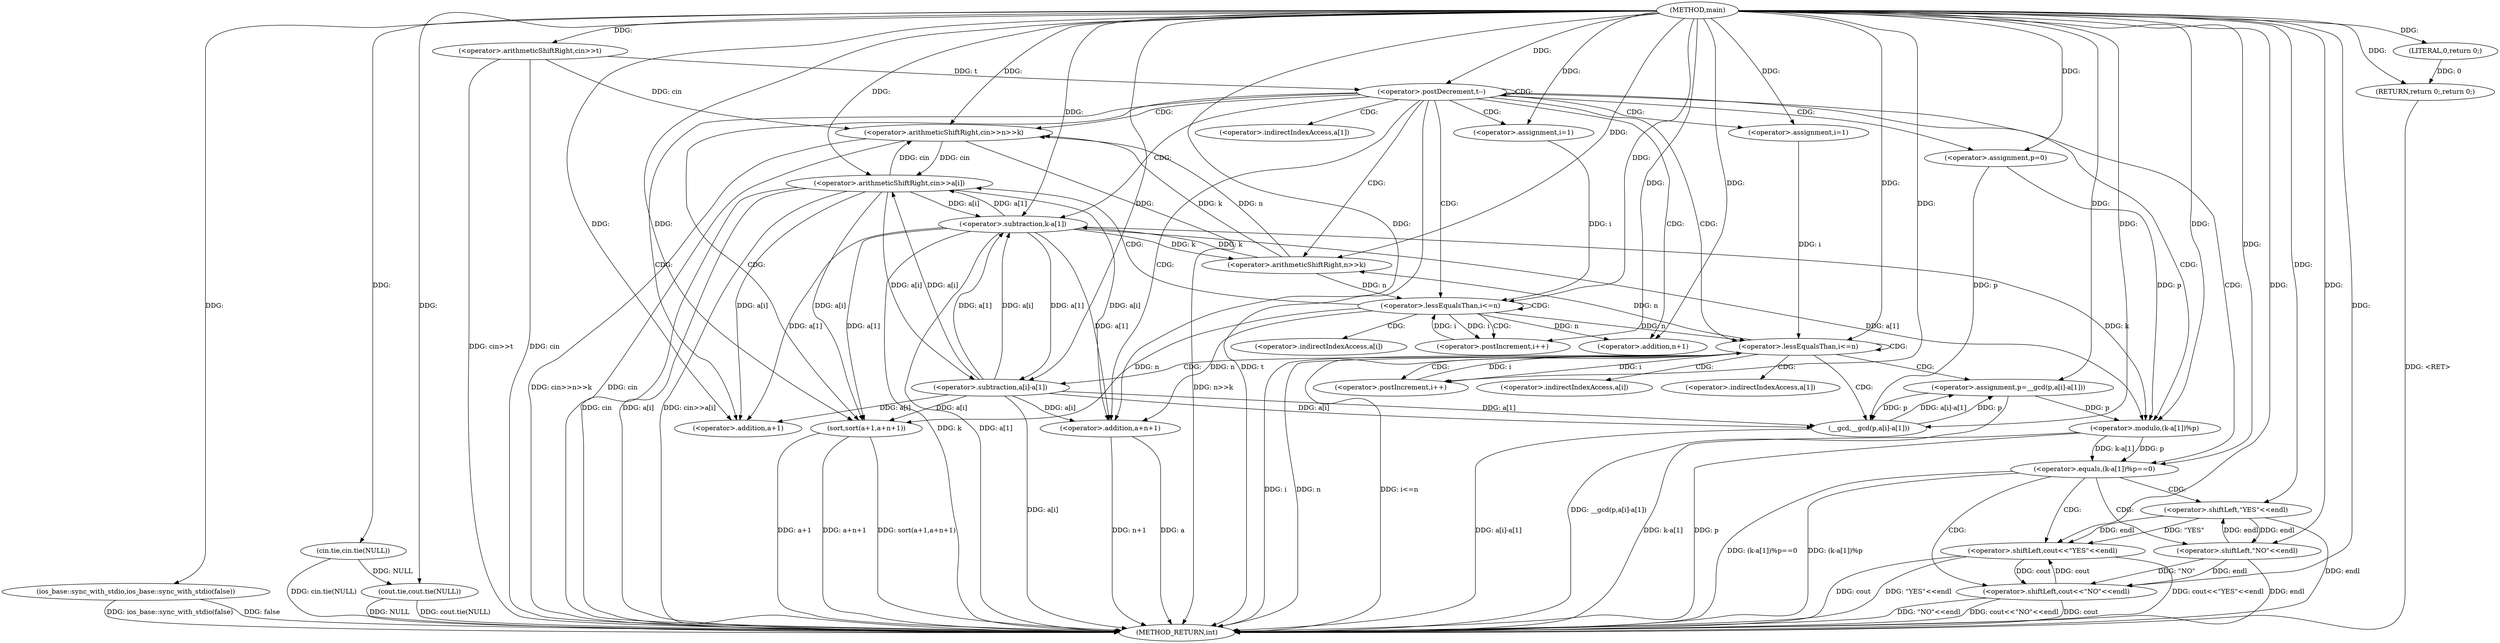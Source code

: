 digraph "main" {  
"1000102" [label = "(METHOD,main)" ]
"1000192" [label = "(METHOD_RETURN,int)" ]
"1000104" [label = "(ios_base::sync_with_stdio,ios_base::sync_with_stdio(false))" ]
"1000106" [label = "(cin.tie,cin.tie(NULL))" ]
"1000108" [label = "(cout.tie,cout.tie(NULL))" ]
"1000110" [label = "(<operator>.arithmeticShiftRight,cin>>t)" ]
"1000190" [label = "(RETURN,return 0;,return 0;)" ]
"1000114" [label = "(<operator>.postDecrement,t--)" ]
"1000191" [label = "(LITERAL,0,return 0;)" ]
"1000117" [label = "(<operator>.arithmeticShiftRight,cin>>n>>k)" ]
"1000122" [label = "(<operator>.assignment,p=0)" ]
"1000140" [label = "(sort,sort(a+1,a+n+1))" ]
"1000126" [label = "(<operator>.assignment,i=1)" ]
"1000129" [label = "(<operator>.lessEqualsThan,i<=n)" ]
"1000132" [label = "(<operator>.postIncrement,i++)" ]
"1000150" [label = "(<operator>.assignment,i=1)" ]
"1000153" [label = "(<operator>.lessEqualsThan,i<=n)" ]
"1000156" [label = "(<operator>.postIncrement,i++)" ]
"1000158" [label = "(<operator>.assignment,p=__gcd(p,a[i]-a[1]))" ]
"1000170" [label = "(<operator>.equals,(k-a[1])%p==0)" ]
"1000179" [label = "(<operator>.shiftLeft,cout<<\"YES\"<<endl)" ]
"1000119" [label = "(<operator>.arithmeticShiftRight,n>>k)" ]
"1000135" [label = "(<operator>.arithmeticShiftRight,cin>>a[i])" ]
"1000141" [label = "(<operator>.addition,a+1)" ]
"1000144" [label = "(<operator>.addition,a+n+1)" ]
"1000185" [label = "(<operator>.shiftLeft,cout<<\"NO\"<<endl)" ]
"1000146" [label = "(<operator>.addition,n+1)" ]
"1000160" [label = "(__gcd,__gcd(p,a[i]-a[1]))" ]
"1000171" [label = "(<operator>.modulo,(k-a[1])%p)" ]
"1000181" [label = "(<operator>.shiftLeft,\"YES\"<<endl)" ]
"1000162" [label = "(<operator>.subtraction,a[i]-a[1])" ]
"1000172" [label = "(<operator>.subtraction,k-a[1])" ]
"1000187" [label = "(<operator>.shiftLeft,\"NO\"<<endl)" ]
"1000137" [label = "(<operator>.indirectIndexAccess,a[i])" ]
"1000163" [label = "(<operator>.indirectIndexAccess,a[i])" ]
"1000166" [label = "(<operator>.indirectIndexAccess,a[1])" ]
"1000174" [label = "(<operator>.indirectIndexAccess,a[1])" ]
  "1000104" -> "1000192"  [ label = "DDG: ios_base::sync_with_stdio(false)"] 
  "1000106" -> "1000192"  [ label = "DDG: cin.tie(NULL)"] 
  "1000108" -> "1000192"  [ label = "DDG: NULL"] 
  "1000108" -> "1000192"  [ label = "DDG: cout.tie(NULL)"] 
  "1000110" -> "1000192"  [ label = "DDG: cin"] 
  "1000110" -> "1000192"  [ label = "DDG: cin>>t"] 
  "1000114" -> "1000192"  [ label = "DDG: t"] 
  "1000117" -> "1000192"  [ label = "DDG: cin"] 
  "1000117" -> "1000192"  [ label = "DDG: n>>k"] 
  "1000117" -> "1000192"  [ label = "DDG: cin>>n>>k"] 
  "1000140" -> "1000192"  [ label = "DDG: a+1"] 
  "1000144" -> "1000192"  [ label = "DDG: a"] 
  "1000144" -> "1000192"  [ label = "DDG: n+1"] 
  "1000140" -> "1000192"  [ label = "DDG: a+n+1"] 
  "1000140" -> "1000192"  [ label = "DDG: sort(a+1,a+n+1)"] 
  "1000153" -> "1000192"  [ label = "DDG: i"] 
  "1000153" -> "1000192"  [ label = "DDG: n"] 
  "1000153" -> "1000192"  [ label = "DDG: i<=n"] 
  "1000172" -> "1000192"  [ label = "DDG: k"] 
  "1000172" -> "1000192"  [ label = "DDG: a[1]"] 
  "1000171" -> "1000192"  [ label = "DDG: k-a[1]"] 
  "1000171" -> "1000192"  [ label = "DDG: p"] 
  "1000170" -> "1000192"  [ label = "DDG: (k-a[1])%p"] 
  "1000170" -> "1000192"  [ label = "DDG: (k-a[1])%p==0"] 
  "1000185" -> "1000192"  [ label = "DDG: cout"] 
  "1000187" -> "1000192"  [ label = "DDG: endl"] 
  "1000185" -> "1000192"  [ label = "DDG: \"NO\"<<endl"] 
  "1000185" -> "1000192"  [ label = "DDG: cout<<\"NO\"<<endl"] 
  "1000179" -> "1000192"  [ label = "DDG: cout"] 
  "1000181" -> "1000192"  [ label = "DDG: endl"] 
  "1000179" -> "1000192"  [ label = "DDG: \"YES\"<<endl"] 
  "1000179" -> "1000192"  [ label = "DDG: cout<<\"YES\"<<endl"] 
  "1000162" -> "1000192"  [ label = "DDG: a[i]"] 
  "1000160" -> "1000192"  [ label = "DDG: a[i]-a[1]"] 
  "1000158" -> "1000192"  [ label = "DDG: __gcd(p,a[i]-a[1])"] 
  "1000135" -> "1000192"  [ label = "DDG: cin"] 
  "1000135" -> "1000192"  [ label = "DDG: a[i]"] 
  "1000135" -> "1000192"  [ label = "DDG: cin>>a[i]"] 
  "1000190" -> "1000192"  [ label = "DDG: <RET>"] 
  "1000104" -> "1000192"  [ label = "DDG: false"] 
  "1000191" -> "1000190"  [ label = "DDG: 0"] 
  "1000102" -> "1000190"  [ label = "DDG: "] 
  "1000102" -> "1000104"  [ label = "DDG: "] 
  "1000102" -> "1000106"  [ label = "DDG: "] 
  "1000106" -> "1000108"  [ label = "DDG: NULL"] 
  "1000102" -> "1000108"  [ label = "DDG: "] 
  "1000102" -> "1000110"  [ label = "DDG: "] 
  "1000102" -> "1000191"  [ label = "DDG: "] 
  "1000110" -> "1000114"  [ label = "DDG: t"] 
  "1000102" -> "1000114"  [ label = "DDG: "] 
  "1000102" -> "1000122"  [ label = "DDG: "] 
  "1000110" -> "1000117"  [ label = "DDG: cin"] 
  "1000135" -> "1000117"  [ label = "DDG: cin"] 
  "1000102" -> "1000117"  [ label = "DDG: "] 
  "1000119" -> "1000117"  [ label = "DDG: n"] 
  "1000119" -> "1000117"  [ label = "DDG: k"] 
  "1000102" -> "1000126"  [ label = "DDG: "] 
  "1000172" -> "1000140"  [ label = "DDG: a[1]"] 
  "1000162" -> "1000140"  [ label = "DDG: a[i]"] 
  "1000135" -> "1000140"  [ label = "DDG: a[i]"] 
  "1000102" -> "1000140"  [ label = "DDG: "] 
  "1000129" -> "1000140"  [ label = "DDG: n"] 
  "1000102" -> "1000150"  [ label = "DDG: "] 
  "1000160" -> "1000158"  [ label = "DDG: a[i]-a[1]"] 
  "1000160" -> "1000158"  [ label = "DDG: p"] 
  "1000153" -> "1000119"  [ label = "DDG: n"] 
  "1000102" -> "1000119"  [ label = "DDG: "] 
  "1000172" -> "1000119"  [ label = "DDG: k"] 
  "1000126" -> "1000129"  [ label = "DDG: i"] 
  "1000132" -> "1000129"  [ label = "DDG: i"] 
  "1000102" -> "1000129"  [ label = "DDG: "] 
  "1000119" -> "1000129"  [ label = "DDG: n"] 
  "1000129" -> "1000132"  [ label = "DDG: i"] 
  "1000102" -> "1000132"  [ label = "DDG: "] 
  "1000172" -> "1000141"  [ label = "DDG: a[1]"] 
  "1000162" -> "1000141"  [ label = "DDG: a[i]"] 
  "1000135" -> "1000141"  [ label = "DDG: a[i]"] 
  "1000102" -> "1000141"  [ label = "DDG: "] 
  "1000172" -> "1000144"  [ label = "DDG: a[1]"] 
  "1000162" -> "1000144"  [ label = "DDG: a[i]"] 
  "1000135" -> "1000144"  [ label = "DDG: a[i]"] 
  "1000102" -> "1000144"  [ label = "DDG: "] 
  "1000129" -> "1000144"  [ label = "DDG: n"] 
  "1000150" -> "1000153"  [ label = "DDG: i"] 
  "1000156" -> "1000153"  [ label = "DDG: i"] 
  "1000102" -> "1000153"  [ label = "DDG: "] 
  "1000129" -> "1000153"  [ label = "DDG: n"] 
  "1000153" -> "1000156"  [ label = "DDG: i"] 
  "1000102" -> "1000156"  [ label = "DDG: "] 
  "1000102" -> "1000158"  [ label = "DDG: "] 
  "1000171" -> "1000170"  [ label = "DDG: k-a[1]"] 
  "1000171" -> "1000170"  [ label = "DDG: p"] 
  "1000102" -> "1000170"  [ label = "DDG: "] 
  "1000185" -> "1000179"  [ label = "DDG: cout"] 
  "1000102" -> "1000179"  [ label = "DDG: "] 
  "1000181" -> "1000179"  [ label = "DDG: \"YES\""] 
  "1000181" -> "1000179"  [ label = "DDG: endl"] 
  "1000117" -> "1000135"  [ label = "DDG: cin"] 
  "1000102" -> "1000135"  [ label = "DDG: "] 
  "1000162" -> "1000135"  [ label = "DDG: a[i]"] 
  "1000172" -> "1000135"  [ label = "DDG: a[1]"] 
  "1000129" -> "1000146"  [ label = "DDG: n"] 
  "1000102" -> "1000146"  [ label = "DDG: "] 
  "1000122" -> "1000160"  [ label = "DDG: p"] 
  "1000158" -> "1000160"  [ label = "DDG: p"] 
  "1000102" -> "1000160"  [ label = "DDG: "] 
  "1000162" -> "1000160"  [ label = "DDG: a[i]"] 
  "1000162" -> "1000160"  [ label = "DDG: a[1]"] 
  "1000172" -> "1000171"  [ label = "DDG: a[1]"] 
  "1000172" -> "1000171"  [ label = "DDG: k"] 
  "1000122" -> "1000171"  [ label = "DDG: p"] 
  "1000158" -> "1000171"  [ label = "DDG: p"] 
  "1000102" -> "1000171"  [ label = "DDG: "] 
  "1000102" -> "1000181"  [ label = "DDG: "] 
  "1000187" -> "1000181"  [ label = "DDG: endl"] 
  "1000179" -> "1000185"  [ label = "DDG: cout"] 
  "1000102" -> "1000185"  [ label = "DDG: "] 
  "1000187" -> "1000185"  [ label = "DDG: \"NO\""] 
  "1000187" -> "1000185"  [ label = "DDG: endl"] 
  "1000135" -> "1000162"  [ label = "DDG: a[i]"] 
  "1000172" -> "1000162"  [ label = "DDG: a[1]"] 
  "1000102" -> "1000162"  [ label = "DDG: "] 
  "1000119" -> "1000172"  [ label = "DDG: k"] 
  "1000102" -> "1000172"  [ label = "DDG: "] 
  "1000162" -> "1000172"  [ label = "DDG: a[1]"] 
  "1000162" -> "1000172"  [ label = "DDG: a[i]"] 
  "1000135" -> "1000172"  [ label = "DDG: a[i]"] 
  "1000102" -> "1000187"  [ label = "DDG: "] 
  "1000181" -> "1000187"  [ label = "DDG: endl"] 
  "1000114" -> "1000153"  [ label = "CDG: "] 
  "1000114" -> "1000117"  [ label = "CDG: "] 
  "1000114" -> "1000174"  [ label = "CDG: "] 
  "1000114" -> "1000141"  [ label = "CDG: "] 
  "1000114" -> "1000119"  [ label = "CDG: "] 
  "1000114" -> "1000150"  [ label = "CDG: "] 
  "1000114" -> "1000114"  [ label = "CDG: "] 
  "1000114" -> "1000144"  [ label = "CDG: "] 
  "1000114" -> "1000172"  [ label = "CDG: "] 
  "1000114" -> "1000122"  [ label = "CDG: "] 
  "1000114" -> "1000126"  [ label = "CDG: "] 
  "1000114" -> "1000129"  [ label = "CDG: "] 
  "1000114" -> "1000170"  [ label = "CDG: "] 
  "1000114" -> "1000171"  [ label = "CDG: "] 
  "1000114" -> "1000146"  [ label = "CDG: "] 
  "1000114" -> "1000140"  [ label = "CDG: "] 
  "1000129" -> "1000135"  [ label = "CDG: "] 
  "1000129" -> "1000132"  [ label = "CDG: "] 
  "1000129" -> "1000137"  [ label = "CDG: "] 
  "1000129" -> "1000129"  [ label = "CDG: "] 
  "1000153" -> "1000153"  [ label = "CDG: "] 
  "1000153" -> "1000156"  [ label = "CDG: "] 
  "1000153" -> "1000166"  [ label = "CDG: "] 
  "1000153" -> "1000163"  [ label = "CDG: "] 
  "1000153" -> "1000158"  [ label = "CDG: "] 
  "1000153" -> "1000160"  [ label = "CDG: "] 
  "1000153" -> "1000162"  [ label = "CDG: "] 
  "1000170" -> "1000179"  [ label = "CDG: "] 
  "1000170" -> "1000187"  [ label = "CDG: "] 
  "1000170" -> "1000181"  [ label = "CDG: "] 
  "1000170" -> "1000185"  [ label = "CDG: "] 
}

